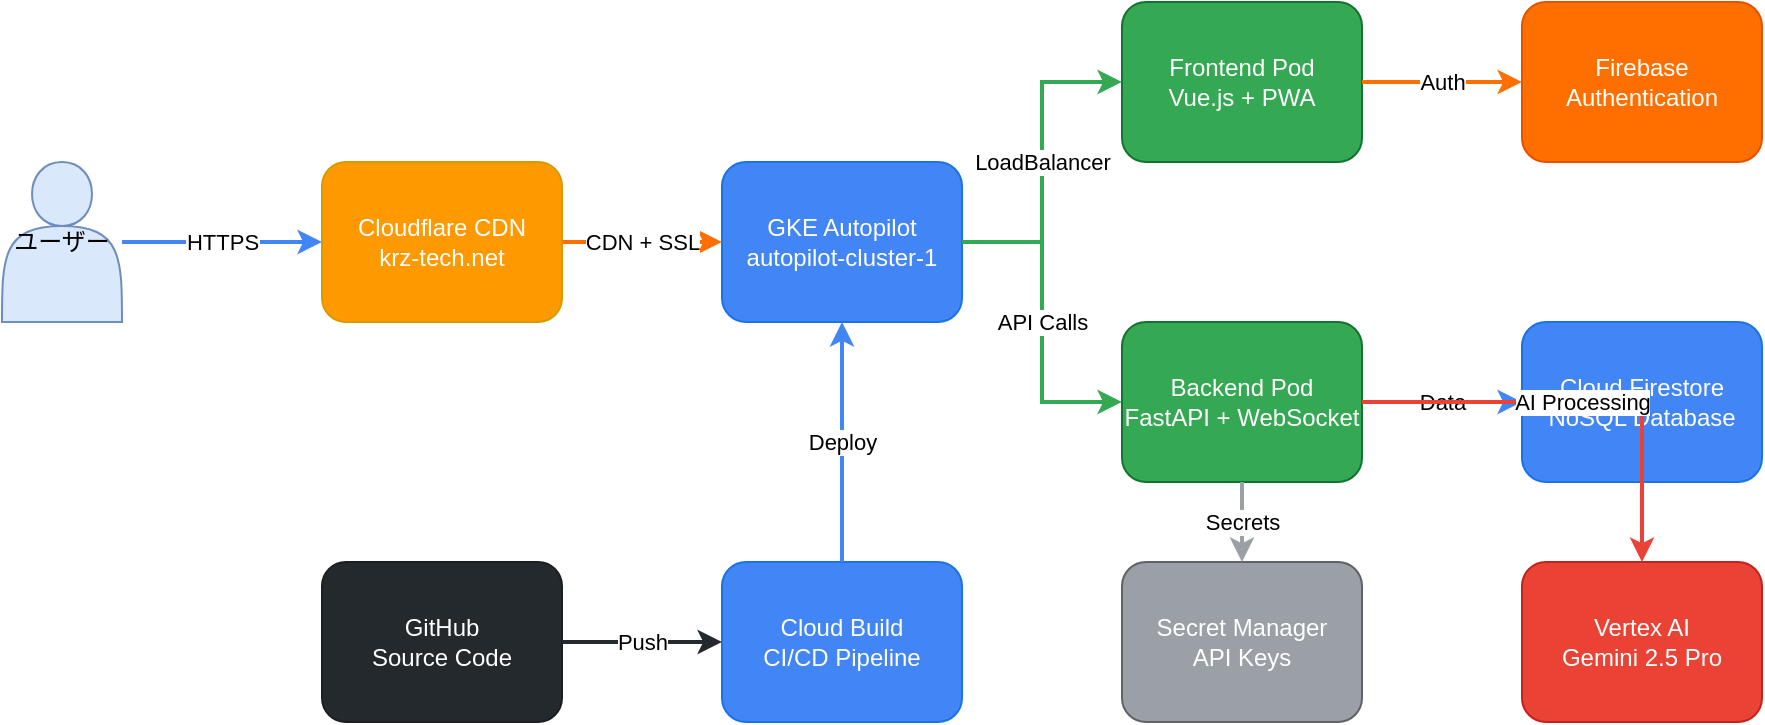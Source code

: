 <?xml version="1.0" encoding="UTF-8"?>
<mxfile version="24.7.8" type="device">
  <diagram name="ikuchio-cup-2025-architecture" id="architecture">
    <mxGraphModel dx="1422" dy="794" grid="1" gridSize="10" guides="1" tooltips="1" connect="1" arrows="1" fold="1" page="1" pageScale="1" pageWidth="1169" pageHeight="827" math="0" shadow="0">
      <root>
        <mxCell id="0" />
        <mxCell id="1" parent="0" />
        
        <mxCell id="user" value="ユーザー" style="shape=actor;whiteSpace=wrap;html=1;fillColor=#dae8fc;strokeColor=#6c8ebf;" parent="1" vertex="1">
          <mxGeometry x="80" y="200" width="60" height="80" as="geometry" />
        </mxCell>
        
        <mxCell id="cloudflare" value="Cloudflare CDN&#xa;krz-tech.net" style="rounded=1;whiteSpace=wrap;html=1;fillColor=#ff9900;strokeColor=#d79b00;fontColor=#ffffff;" parent="1" vertex="1">
          <mxGeometry x="240" y="200" width="120" height="80" as="geometry" />
        </mxCell>
        
        <mxCell id="gke" value="GKE Autopilot&#xa;autopilot-cluster-1" style="rounded=1;whiteSpace=wrap;html=1;fillColor=#4285f4;strokeColor=#1a73e8;fontColor=#ffffff;" parent="1" vertex="1">
          <mxGeometry x="440" y="200" width="120" height="80" as="geometry" />
        </mxCell>
        
        <mxCell id="frontend" value="Frontend Pod&#xa;Vue.js + PWA" style="rounded=1;whiteSpace=wrap;html=1;fillColor=#34a853;strokeColor=#137333;fontColor=#ffffff;" parent="1" vertex="1">
          <mxGeometry x="640" y="120" width="120" height="80" as="geometry" />
        </mxCell>
        
        <mxCell id="backend" value="Backend Pod&#xa;FastAPI + WebSocket" style="rounded=1;whiteSpace=wrap;html=1;fillColor=#34a853;strokeColor=#137333;fontColor=#ffffff;" parent="1" vertex="1">
          <mxGeometry x="640" y="280" width="120" height="80" as="geometry" />
        </mxCell>
        
        <mxCell id="firebase" value="Firebase&#xa;Authentication" style="rounded=1;whiteSpace=wrap;html=1;fillColor=#ff6f00;strokeColor=#e65100;fontColor=#ffffff;" parent="1" vertex="1">
          <mxGeometry x="840" y="120" width="120" height="80" as="geometry" />
        </mxCell>
        
        <mxCell id="firestore" value="Cloud Firestore&#xa;NoSQL Database" style="rounded=1;whiteSpace=wrap;html=1;fillColor=#4285f4;strokeColor=#1a73e8;fontColor=#ffffff;" parent="1" vertex="1">
          <mxGeometry x="840" y="280" width="120" height="80" as="geometry" />
        </mxCell>
        
        <mxCell id="vertexai" value="Vertex AI&#xa;Gemini 2.5 Pro" style="rounded=1;whiteSpace=wrap;html=1;fillColor=#ea4335;strokeColor=#c5221f;fontColor=#ffffff;" parent="1" vertex="1">
          <mxGeometry x="840" y="400" width="120" height="80" as="geometry" />
        </mxCell>
        
        <mxCell id="secret" value="Secret Manager&#xa;API Keys" style="rounded=1;whiteSpace=wrap;html=1;fillColor=#9aa0a6;strokeColor=#5f6368;fontColor=#ffffff;" parent="1" vertex="1">
          <mxGeometry x="640" y="400" width="120" height="80" as="geometry" />
        </mxCell>
        
        <mxCell id="github" value="GitHub&#xa;Source Code" style="rounded=1;whiteSpace=wrap;html=1;fillColor=#24292e;strokeColor=#1b1f23;fontColor=#ffffff;" parent="1" vertex="1">
          <mxGeometry x="240" y="400" width="120" height="80" as="geometry" />
        </mxCell>
        
        <mxCell id="cloudbuild" value="Cloud Build&#xa;CI/CD Pipeline" style="rounded=1;whiteSpace=wrap;html=1;fillColor=#4285f4;strokeColor=#1a73e8;fontColor=#ffffff;" parent="1" vertex="1">
          <mxGeometry x="440" y="400" width="120" height="80" as="geometry" />
        </mxCell>
        
        <mxCell id="conn1" value="HTTPS" style="edgeStyle=orthogonalEdgeStyle;rounded=0;orthogonalLoop=1;jettySize=auto;html=1;strokeColor=#4285f4;strokeWidth=2;" parent="1" source="user" target="cloudflare" edge="1">
          <mxGeometry relative="1" as="geometry" />
        </mxCell>
        
        <mxCell id="conn2" value="CDN + SSL" style="edgeStyle=orthogonalEdgeStyle;rounded=0;orthogonalLoop=1;jettySize=auto;html=1;strokeColor=#ff6f00;strokeWidth=2;" parent="1" source="cloudflare" target="gke" edge="1">
          <mxGeometry relative="1" as="geometry" />
        </mxCell>
        
        <mxCell id="conn3" value="LoadBalancer" style="edgeStyle=orthogonalEdgeStyle;rounded=0;orthogonalLoop=1;jettySize=auto;html=1;strokeColor=#34a853;strokeWidth=2;" parent="1" source="gke" target="frontend" edge="1">
          <mxGeometry relative="1" as="geometry" />
        </mxCell>
        
        <mxCell id="conn4" value="API Calls" style="edgeStyle=orthogonalEdgeStyle;rounded=0;orthogonalLoop=1;jettySize=auto;html=1;strokeColor=#34a853;strokeWidth=2;" parent="1" source="gke" target="backend" edge="1">
          <mxGeometry relative="1" as="geometry" />
        </mxCell>
        
        <mxCell id="conn5" value="Auth" style="edgeStyle=orthogonalEdgeStyle;rounded=0;orthogonalLoop=1;jettySize=auto;html=1;strokeColor=#ff6f00;strokeWidth=2;" parent="1" source="frontend" target="firebase" edge="1">
          <mxGeometry relative="1" as="geometry" />
        </mxCell>
        
        <mxCell id="conn6" value="Data" style="edgeStyle=orthogonalEdgeStyle;rounded=0;orthogonalLoop=1;jettySize=auto;html=1;strokeColor=#4285f4;strokeWidth=2;" parent="1" source="backend" target="firestore" edge="1">
          <mxGeometry relative="1" as="geometry" />
        </mxCell>
        
        <mxCell id="conn7" value="AI Processing" style="edgeStyle=orthogonalEdgeStyle;rounded=0;orthogonalLoop=1;jettySize=auto;html=1;strokeColor=#ea4335;strokeWidth=2;" parent="1" source="backend" target="vertexai" edge="1">
          <mxGeometry relative="1" as="geometry" />
        </mxCell>
        
        <mxCell id="conn8" value="Secrets" style="edgeStyle=orthogonalEdgeStyle;rounded=0;orthogonalLoop=1;jettySize=auto;html=1;strokeColor=#9aa0a6;strokeWidth=2;" parent="1" source="backend" target="secret" edge="1">
          <mxGeometry relative="1" as="geometry" />
        </mxCell>
        
        <mxCell id="conn9" value="Push" style="edgeStyle=orthogonalEdgeStyle;rounded=0;orthogonalLoop=1;jettySize=auto;html=1;strokeColor=#24292e;strokeWidth=2;" parent="1" source="github" target="cloudbuild" edge="1">
          <mxGeometry relative="1" as="geometry" />
        </mxCell>
        
        <mxCell id="conn10" value="Deploy" style="edgeStyle=orthogonalEdgeStyle;rounded=0;orthogonalLoop=1;jettySize=auto;html=1;strokeColor=#4285f4;strokeWidth=2;" parent="1" source="cloudbuild" target="gke" edge="1">
          <mxGeometry relative="1" as="geometry" />
        </mxCell>
        
      </root>
    </mxGraphModel>
  </diagram>
</mxfile>